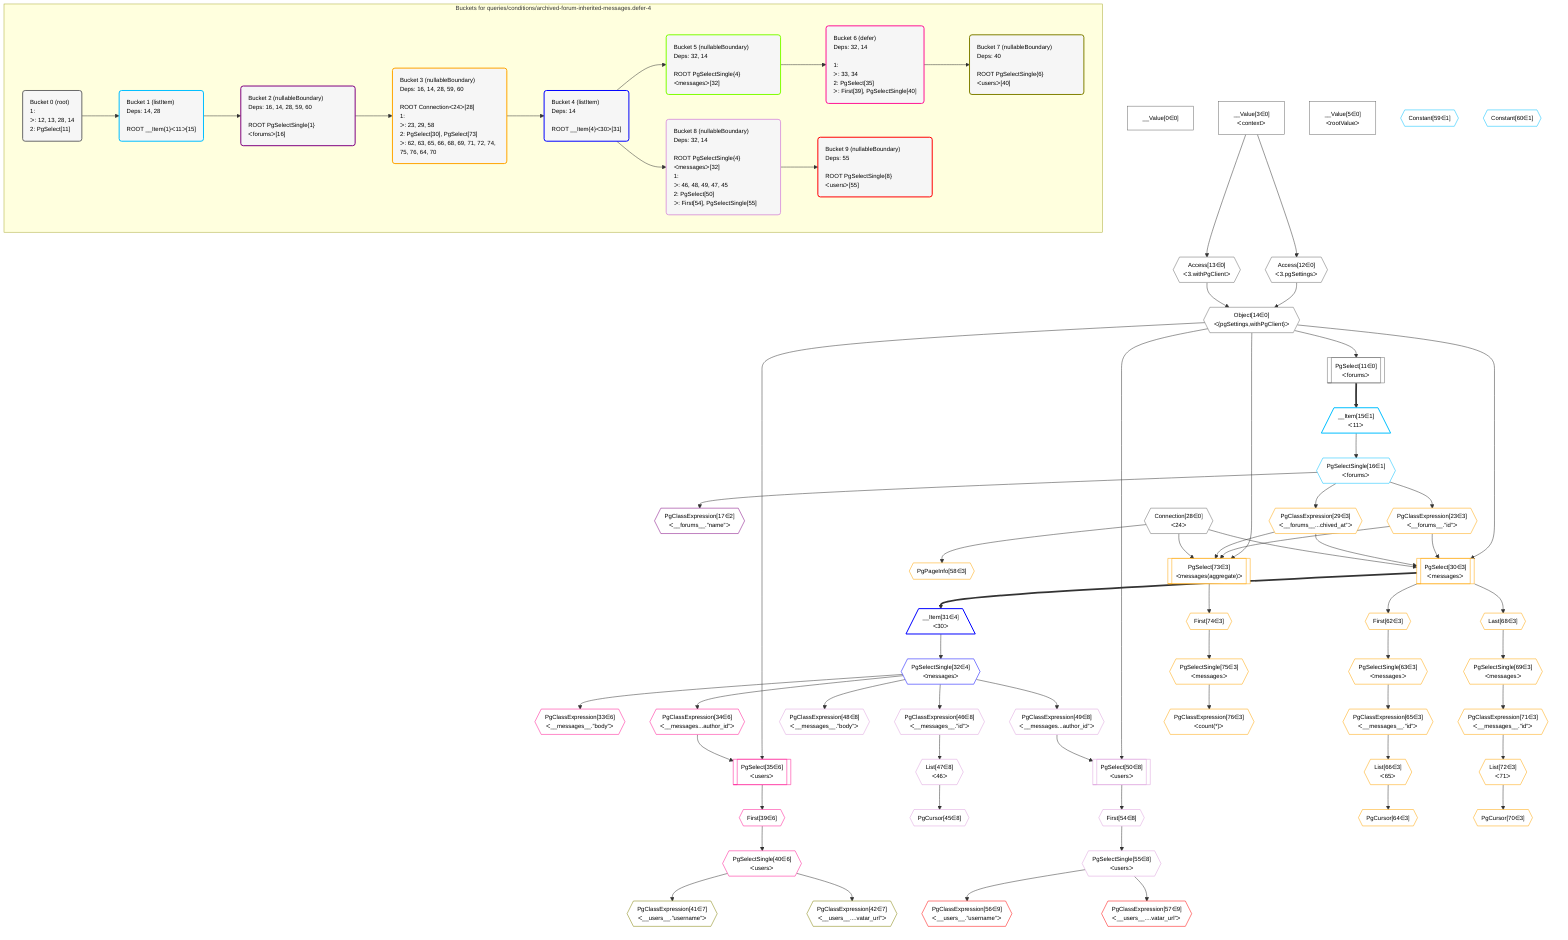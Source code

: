 %%{init: {'themeVariables': { 'fontSize': '12px'}}}%%
graph TD
    classDef path fill:#eee,stroke:#000,color:#000
    classDef plan fill:#fff,stroke-width:1px,color:#000
    classDef itemplan fill:#fff,stroke-width:2px,color:#000
    classDef unbatchedplan fill:#dff,stroke-width:1px,color:#000
    classDef sideeffectplan fill:#fcc,stroke-width:2px,color:#000
    classDef bucket fill:#f6f6f6,color:#000,stroke-width:2px,text-align:left


    %% define steps
    __Value0["__Value[0∈0]"]:::plan
    __Value3["__Value[3∈0]<br />ᐸcontextᐳ"]:::plan
    __Value5["__Value[5∈0]<br />ᐸrootValueᐳ"]:::plan
    Access12{{"Access[12∈0]<br />ᐸ3.pgSettingsᐳ"}}:::plan
    Access13{{"Access[13∈0]<br />ᐸ3.withPgClientᐳ"}}:::plan
    Object14{{"Object[14∈0]<br />ᐸ{pgSettings,withPgClient}ᐳ"}}:::plan
    PgSelect11[["PgSelect[11∈0]<br />ᐸforumsᐳ"]]:::plan
    __Item15[/"__Item[15∈1]<br />ᐸ11ᐳ"\]:::itemplan
    PgSelectSingle16{{"PgSelectSingle[16∈1]<br />ᐸforumsᐳ"}}:::plan
    PgClassExpression17{{"PgClassExpression[17∈2]<br />ᐸ__forums__.”name”ᐳ"}}:::plan
    PgClassExpression23{{"PgClassExpression[23∈3]<br />ᐸ__forums__.”id”ᐳ"}}:::plan
    Connection28{{"Connection[28∈0]<br />ᐸ24ᐳ"}}:::plan
    PgClassExpression29{{"PgClassExpression[29∈3]<br />ᐸ__forums__...chived_at”ᐳ"}}:::plan
    PgSelect30[["PgSelect[30∈3]<br />ᐸmessagesᐳ"]]:::plan
    __Item31[/"__Item[31∈4]<br />ᐸ30ᐳ"\]:::itemplan
    PgSelectSingle32{{"PgSelectSingle[32∈4]<br />ᐸmessagesᐳ"}}:::plan
    PgClassExpression33{{"PgClassExpression[33∈6]<br />ᐸ__messages__.”body”ᐳ"}}:::plan
    PgClassExpression34{{"PgClassExpression[34∈6]<br />ᐸ__messages...author_id”ᐳ"}}:::plan
    PgSelect35[["PgSelect[35∈6]<br />ᐸusersᐳ"]]:::plan
    First39{{"First[39∈6]"}}:::plan
    PgSelectSingle40{{"PgSelectSingle[40∈6]<br />ᐸusersᐳ"}}:::plan
    PgClassExpression41{{"PgClassExpression[41∈7]<br />ᐸ__users__.”username”ᐳ"}}:::plan
    PgClassExpression42{{"PgClassExpression[42∈7]<br />ᐸ__users__....vatar_url”ᐳ"}}:::plan
    PgClassExpression46{{"PgClassExpression[46∈8]<br />ᐸ__messages__.”id”ᐳ"}}:::plan
    List47{{"List[47∈8]<br />ᐸ46ᐳ"}}:::plan
    PgCursor45{{"PgCursor[45∈8]"}}:::plan
    PgClassExpression48{{"PgClassExpression[48∈8]<br />ᐸ__messages__.”body”ᐳ"}}:::plan
    PgClassExpression49{{"PgClassExpression[49∈8]<br />ᐸ__messages...author_id”ᐳ"}}:::plan
    PgSelect50[["PgSelect[50∈8]<br />ᐸusersᐳ"]]:::plan
    First54{{"First[54∈8]"}}:::plan
    PgSelectSingle55{{"PgSelectSingle[55∈8]<br />ᐸusersᐳ"}}:::plan
    PgClassExpression56{{"PgClassExpression[56∈9]<br />ᐸ__users__.”username”ᐳ"}}:::plan
    PgClassExpression57{{"PgClassExpression[57∈9]<br />ᐸ__users__....vatar_url”ᐳ"}}:::plan
    PgPageInfo58{{"PgPageInfo[58∈3]"}}:::plan
    Constant59{{"Constant[59∈1]"}}:::plan
    Constant60{{"Constant[60∈1]"}}:::plan
    First62{{"First[62∈3]"}}:::plan
    PgSelectSingle63{{"PgSelectSingle[63∈3]<br />ᐸmessagesᐳ"}}:::plan
    PgClassExpression65{{"PgClassExpression[65∈3]<br />ᐸ__messages__.”id”ᐳ"}}:::plan
    List66{{"List[66∈3]<br />ᐸ65ᐳ"}}:::plan
    PgCursor64{{"PgCursor[64∈3]"}}:::plan
    Last68{{"Last[68∈3]"}}:::plan
    PgSelectSingle69{{"PgSelectSingle[69∈3]<br />ᐸmessagesᐳ"}}:::plan
    PgClassExpression71{{"PgClassExpression[71∈3]<br />ᐸ__messages__.”id”ᐳ"}}:::plan
    List72{{"List[72∈3]<br />ᐸ71ᐳ"}}:::plan
    PgCursor70{{"PgCursor[70∈3]"}}:::plan
    PgSelect73[["PgSelect[73∈3]<br />ᐸmessages(aggregate)ᐳ"]]:::plan
    First74{{"First[74∈3]"}}:::plan
    PgSelectSingle75{{"PgSelectSingle[75∈3]<br />ᐸmessagesᐳ"}}:::plan
    PgClassExpression76{{"PgClassExpression[76∈3]<br />ᐸcount(*)ᐳ"}}:::plan

    %% plan dependencies
    __Value3 --> Access12
    __Value3 --> Access13
    Access12 & Access13 --> Object14
    Object14 --> PgSelect11
    PgSelect11 ==> __Item15
    __Item15 --> PgSelectSingle16
    PgSelectSingle16 --> PgClassExpression17
    PgSelectSingle16 --> PgClassExpression23
    PgSelectSingle16 --> PgClassExpression29
    Object14 & PgClassExpression23 & PgClassExpression29 & Connection28 --> PgSelect30
    PgSelect30 ==> __Item31
    __Item31 --> PgSelectSingle32
    PgSelectSingle32 --> PgClassExpression33
    PgSelectSingle32 --> PgClassExpression34
    Object14 & PgClassExpression34 --> PgSelect35
    PgSelect35 --> First39
    First39 --> PgSelectSingle40
    PgSelectSingle40 --> PgClassExpression41
    PgSelectSingle40 --> PgClassExpression42
    PgSelectSingle32 --> PgClassExpression46
    PgClassExpression46 --> List47
    List47 --> PgCursor45
    PgSelectSingle32 --> PgClassExpression48
    PgSelectSingle32 --> PgClassExpression49
    Object14 & PgClassExpression49 --> PgSelect50
    PgSelect50 --> First54
    First54 --> PgSelectSingle55
    PgSelectSingle55 --> PgClassExpression56
    PgSelectSingle55 --> PgClassExpression57
    Connection28 --> PgPageInfo58
    PgSelect30 --> First62
    First62 --> PgSelectSingle63
    PgSelectSingle63 --> PgClassExpression65
    PgClassExpression65 --> List66
    List66 --> PgCursor64
    PgSelect30 --> Last68
    Last68 --> PgSelectSingle69
    PgSelectSingle69 --> PgClassExpression71
    PgClassExpression71 --> List72
    List72 --> PgCursor70
    Object14 & PgClassExpression23 & PgClassExpression29 & Connection28 --> PgSelect73
    PgSelect73 --> First74
    First74 --> PgSelectSingle75
    PgSelectSingle75 --> PgClassExpression76

    subgraph "Buckets for queries/conditions/archived-forum-inherited-messages.defer-4"
    Bucket0("Bucket 0 (root)<br />1: <br />ᐳ: 12, 13, 28, 14<br />2: PgSelect[11]"):::bucket
    classDef bucket0 stroke:#696969
    class Bucket0,__Value0,__Value3,__Value5,PgSelect11,Access12,Access13,Object14,Connection28 bucket0
    Bucket1("Bucket 1 (listItem)<br />Deps: 14, 28<br /><br />ROOT __Item{1}ᐸ11ᐳ[15]"):::bucket
    classDef bucket1 stroke:#00bfff
    class Bucket1,__Item15,PgSelectSingle16,Constant59,Constant60 bucket1
    Bucket2("Bucket 2 (nullableBoundary)<br />Deps: 16, 14, 28, 59, 60<br /><br />ROOT PgSelectSingle{1}ᐸforumsᐳ[16]"):::bucket
    classDef bucket2 stroke:#7f007f
    class Bucket2,PgClassExpression17 bucket2
    Bucket3("Bucket 3 (nullableBoundary)<br />Deps: 16, 14, 28, 59, 60<br /><br />ROOT Connectionᐸ24ᐳ[28]<br />1: <br />ᐳ: 23, 29, 58<br />2: PgSelect[30], PgSelect[73]<br />ᐳ: 62, 63, 65, 66, 68, 69, 71, 72, 74, 75, 76, 64, 70"):::bucket
    classDef bucket3 stroke:#ffa500
    class Bucket3,PgClassExpression23,PgClassExpression29,PgSelect30,PgPageInfo58,First62,PgSelectSingle63,PgCursor64,PgClassExpression65,List66,Last68,PgSelectSingle69,PgCursor70,PgClassExpression71,List72,PgSelect73,First74,PgSelectSingle75,PgClassExpression76 bucket3
    Bucket4("Bucket 4 (listItem)<br />Deps: 14<br /><br />ROOT __Item{4}ᐸ30ᐳ[31]"):::bucket
    classDef bucket4 stroke:#0000ff
    class Bucket4,__Item31,PgSelectSingle32 bucket4
    Bucket5("Bucket 5 (nullableBoundary)<br />Deps: 32, 14<br /><br />ROOT PgSelectSingle{4}ᐸmessagesᐳ[32]"):::bucket
    classDef bucket5 stroke:#7fff00
    class Bucket5 bucket5
    Bucket6("Bucket 6 (defer)<br />Deps: 32, 14<br /><br />1: <br />ᐳ: 33, 34<br />2: PgSelect[35]<br />ᐳ: First[39], PgSelectSingle[40]"):::bucket
    classDef bucket6 stroke:#ff1493
    class Bucket6,PgClassExpression33,PgClassExpression34,PgSelect35,First39,PgSelectSingle40 bucket6
    Bucket7("Bucket 7 (nullableBoundary)<br />Deps: 40<br /><br />ROOT PgSelectSingle{6}ᐸusersᐳ[40]"):::bucket
    classDef bucket7 stroke:#808000
    class Bucket7,PgClassExpression41,PgClassExpression42 bucket7
    Bucket8("Bucket 8 (nullableBoundary)<br />Deps: 32, 14<br /><br />ROOT PgSelectSingle{4}ᐸmessagesᐳ[32]<br />1: <br />ᐳ: 46, 48, 49, 47, 45<br />2: PgSelect[50]<br />ᐳ: First[54], PgSelectSingle[55]"):::bucket
    classDef bucket8 stroke:#dda0dd
    class Bucket8,PgCursor45,PgClassExpression46,List47,PgClassExpression48,PgClassExpression49,PgSelect50,First54,PgSelectSingle55 bucket8
    Bucket9("Bucket 9 (nullableBoundary)<br />Deps: 55<br /><br />ROOT PgSelectSingle{8}ᐸusersᐳ[55]"):::bucket
    classDef bucket9 stroke:#ff0000
    class Bucket9,PgClassExpression56,PgClassExpression57 bucket9
    Bucket0 --> Bucket1
    Bucket1 --> Bucket2
    Bucket2 --> Bucket3
    Bucket3 --> Bucket4
    Bucket4 --> Bucket5 & Bucket8
    Bucket5 --> Bucket6
    Bucket6 --> Bucket7
    Bucket8 --> Bucket9
    end